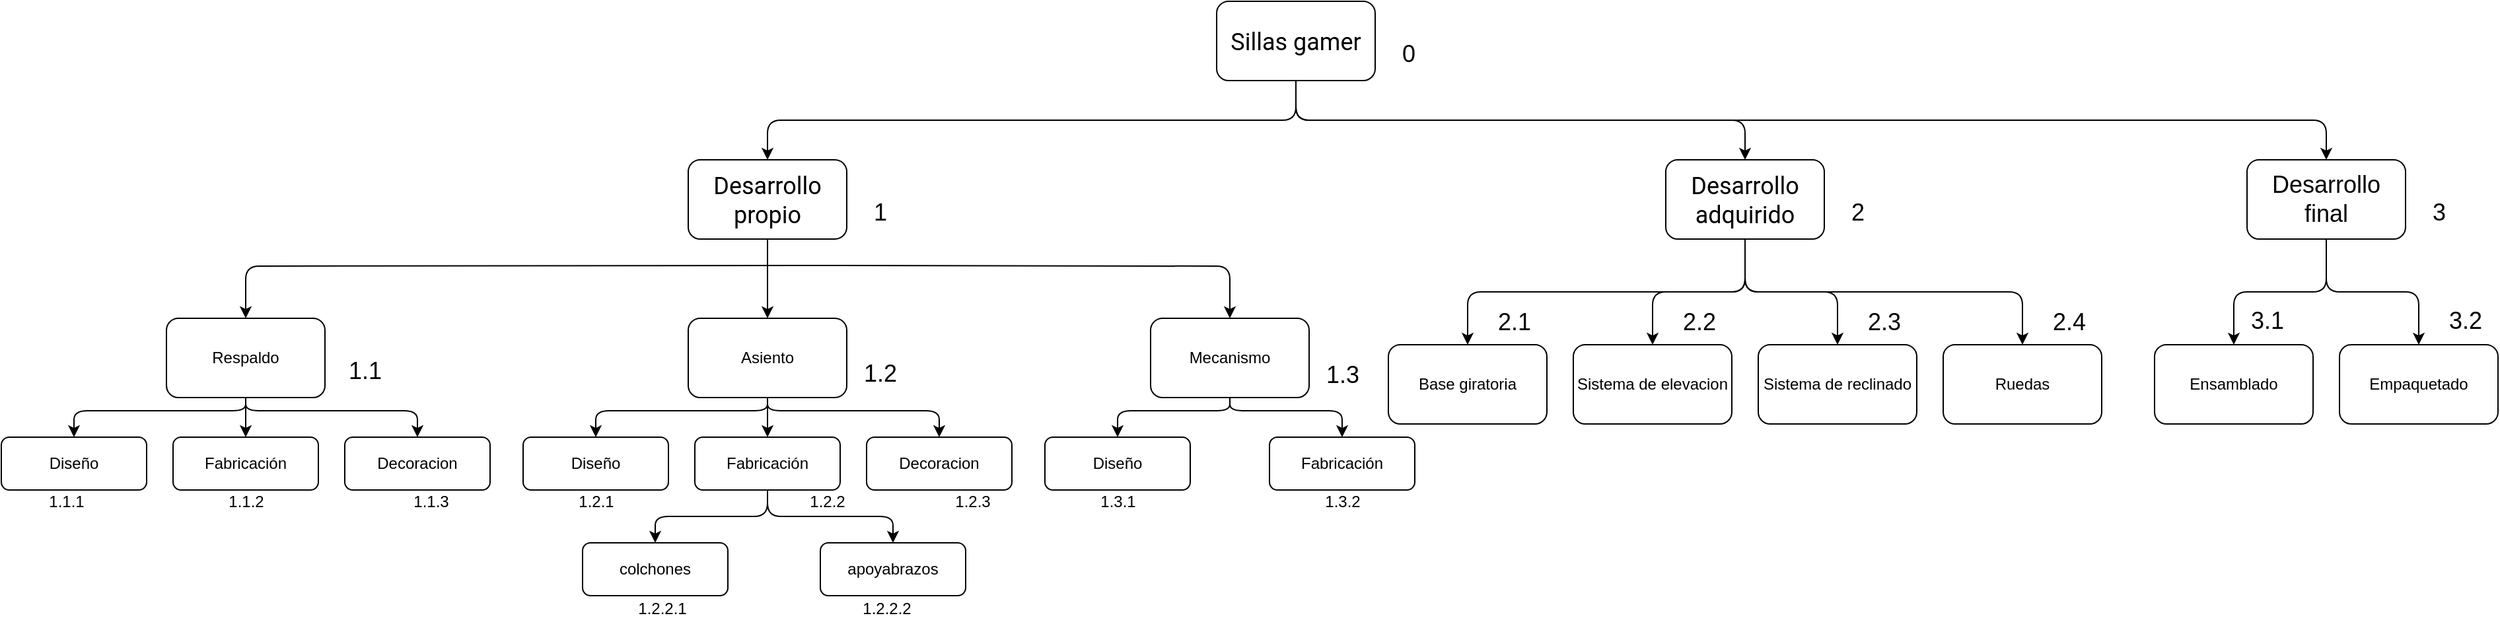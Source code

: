 <mxfile>
    <diagram name="Página-1" id="KFkluw_5Aya4DXpJ6sMD">
        <mxGraphModel dx="3552" dy="768" grid="1" gridSize="10" guides="1" tooltips="1" connect="1" arrows="0" fold="1" page="1" pageScale="1" pageWidth="827" pageHeight="1169" math="0" shadow="0">
            <root>
                <mxCell id="0"/>
                <mxCell id="1" parent="0"/>
                <mxCell id="dpo0z6-4YEzsYbV79hFR-18" style="edgeStyle=orthogonalEdgeStyle;rounded=1;orthogonalLoop=1;jettySize=auto;html=1;exitX=0.5;exitY=1;exitDx=0;exitDy=0;entryX=0.5;entryY=0;entryDx=0;entryDy=0;" parent="1" target="dpo0z6-4YEzsYbV79hFR-2" edge="1">
                    <mxGeometry relative="1" as="geometry">
                        <mxPoint x="-377" y="260" as="sourcePoint"/>
                    </mxGeometry>
                </mxCell>
                <mxCell id="dpo0z6-4YEzsYbV79hFR-21" style="edgeStyle=orthogonalEdgeStyle;rounded=1;orthogonalLoop=1;jettySize=auto;html=1;exitX=0.5;exitY=1;exitDx=0;exitDy=0;entryX=0.5;entryY=0;entryDx=0;entryDy=0;" parent="1" source="dpo0z6-4YEzsYbV79hFR-50" target="dpo0z6-4YEzsYbV79hFR-5" edge="1">
                    <mxGeometry relative="1" as="geometry">
                        <mxPoint x="-377" y="260" as="sourcePoint"/>
                        <Array as="points"/>
                    </mxGeometry>
                </mxCell>
                <mxCell id="dpo0z6-4YEzsYbV79hFR-23" style="edgeStyle=orthogonalEdgeStyle;rounded=1;orthogonalLoop=1;jettySize=auto;html=1;exitX=0.5;exitY=1;exitDx=0;exitDy=0;entryX=0.5;entryY=0;entryDx=0;entryDy=0;" parent="1" target="dpo0z6-4YEzsYbV79hFR-7" edge="1">
                    <mxGeometry relative="1" as="geometry">
                        <mxPoint x="-377" y="260" as="sourcePoint"/>
                    </mxGeometry>
                </mxCell>
                <mxCell id="dpo0z6-4YEzsYbV79hFR-1" value="&lt;font face=&quot;Roboto, sans-serif&quot;&gt;&lt;span style=&quot;font-size: 18px; white-space-collapse: preserve;&quot;&gt;Sillas gamer&lt;/span&gt;&lt;/font&gt;" style="rounded=1;whiteSpace=wrap;html=1;" parent="1" vertex="1">
                    <mxGeometry x="-60" y="60" width="120" height="60" as="geometry"/>
                </mxCell>
                <mxCell id="dpo0z6-4YEzsYbV79hFR-30" style="edgeStyle=orthogonalEdgeStyle;rounded=1;orthogonalLoop=1;jettySize=auto;html=1;exitX=0.5;exitY=1;exitDx=0;exitDy=0;entryX=0.5;entryY=0;entryDx=0;entryDy=0;" parent="1" source="dpo0z6-4YEzsYbV79hFR-2" target="dpo0z6-4YEzsYbV79hFR-27" edge="1">
                    <mxGeometry relative="1" as="geometry">
                        <Array as="points">
                            <mxPoint x="-795" y="370"/>
                            <mxPoint x="-925" y="370"/>
                        </Array>
                    </mxGeometry>
                </mxCell>
                <mxCell id="dpo0z6-4YEzsYbV79hFR-31" style="edgeStyle=orthogonalEdgeStyle;rounded=1;orthogonalLoop=1;jettySize=auto;html=1;exitX=0.5;exitY=1;exitDx=0;exitDy=0;entryX=0.5;entryY=0;entryDx=0;entryDy=0;" parent="1" source="dpo0z6-4YEzsYbV79hFR-2" target="dpo0z6-4YEzsYbV79hFR-14" edge="1">
                    <mxGeometry relative="1" as="geometry"/>
                </mxCell>
                <mxCell id="dpo0z6-4YEzsYbV79hFR-32" style="edgeStyle=orthogonalEdgeStyle;rounded=1;orthogonalLoop=1;jettySize=auto;html=1;exitX=0.5;exitY=1;exitDx=0;exitDy=0;entryX=0.5;entryY=0;entryDx=0;entryDy=0;" parent="1" source="dpo0z6-4YEzsYbV79hFR-2" target="dpo0z6-4YEzsYbV79hFR-24" edge="1">
                    <mxGeometry relative="1" as="geometry">
                        <Array as="points">
                            <mxPoint x="-795" y="370"/>
                            <mxPoint x="-665" y="370"/>
                        </Array>
                    </mxGeometry>
                </mxCell>
                <mxCell id="dpo0z6-4YEzsYbV79hFR-2" value="Respaldo" style="rounded=1;whiteSpace=wrap;html=1;" parent="1" vertex="1">
                    <mxGeometry x="-855" y="300" width="120" height="60" as="geometry"/>
                </mxCell>
                <mxCell id="dpo0z6-4YEzsYbV79hFR-5" value="Asiento" style="rounded=1;whiteSpace=wrap;html=1;" parent="1" vertex="1">
                    <mxGeometry x="-460" y="300" width="120" height="60" as="geometry"/>
                </mxCell>
                <mxCell id="dpo0z6-4YEzsYbV79hFR-7" value="Mecanismo" style="rounded=1;whiteSpace=wrap;html=1;" parent="1" vertex="1">
                    <mxGeometry x="-110" y="300" width="120" height="60" as="geometry"/>
                </mxCell>
                <mxCell id="dpo0z6-4YEzsYbV79hFR-14" value="Fabricación" style="rounded=1;whiteSpace=wrap;html=1;" parent="1" vertex="1">
                    <mxGeometry x="-850" y="390" width="110" height="40" as="geometry"/>
                </mxCell>
                <mxCell id="dpo0z6-4YEzsYbV79hFR-24" value="Decoracion" style="rounded=1;whiteSpace=wrap;html=1;" parent="1" vertex="1">
                    <mxGeometry x="-720" y="390" width="110" height="40" as="geometry"/>
                </mxCell>
                <mxCell id="dpo0z6-4YEzsYbV79hFR-27" value="Diseño" style="rounded=1;whiteSpace=wrap;html=1;" parent="1" vertex="1">
                    <mxGeometry x="-980" y="390" width="110" height="40" as="geometry"/>
                </mxCell>
                <mxCell id="dpo0z6-4YEzsYbV79hFR-39" style="edgeStyle=orthogonalEdgeStyle;rounded=1;orthogonalLoop=1;jettySize=auto;html=1;exitX=0.5;exitY=1;exitDx=0;exitDy=0;entryX=0.5;entryY=0;entryDx=0;entryDy=0;" parent="1" target="dpo0z6-4YEzsYbV79hFR-44" edge="1">
                    <mxGeometry relative="1" as="geometry">
                        <mxPoint x="-400" y="360" as="sourcePoint"/>
                        <Array as="points">
                            <mxPoint x="-400" y="370"/>
                            <mxPoint x="-530" y="370"/>
                        </Array>
                    </mxGeometry>
                </mxCell>
                <mxCell id="dpo0z6-4YEzsYbV79hFR-40" style="edgeStyle=orthogonalEdgeStyle;rounded=1;orthogonalLoop=1;jettySize=auto;html=1;exitX=0.5;exitY=1;exitDx=0;exitDy=0;entryX=0.5;entryY=0;entryDx=0;entryDy=0;" parent="1" target="dpo0z6-4YEzsYbV79hFR-42" edge="1">
                    <mxGeometry relative="1" as="geometry">
                        <mxPoint x="-400" y="360" as="sourcePoint"/>
                    </mxGeometry>
                </mxCell>
                <mxCell id="dpo0z6-4YEzsYbV79hFR-41" style="edgeStyle=orthogonalEdgeStyle;rounded=1;orthogonalLoop=1;jettySize=auto;html=1;exitX=0.5;exitY=1;exitDx=0;exitDy=0;entryX=0.5;entryY=0;entryDx=0;entryDy=0;" parent="1" target="dpo0z6-4YEzsYbV79hFR-43" edge="1">
                    <mxGeometry relative="1" as="geometry">
                        <mxPoint x="-400" y="360" as="sourcePoint"/>
                        <Array as="points">
                            <mxPoint x="-400" y="370"/>
                            <mxPoint x="-270" y="370"/>
                        </Array>
                    </mxGeometry>
                </mxCell>
                <mxCell id="dpo0z6-4YEzsYbV79hFR-47" style="edgeStyle=orthogonalEdgeStyle;rounded=1;orthogonalLoop=1;jettySize=auto;html=1;exitX=0.5;exitY=1;exitDx=0;exitDy=0;entryX=0.5;entryY=0;entryDx=0;entryDy=0;" parent="1" source="dpo0z6-4YEzsYbV79hFR-42" target="dpo0z6-4YEzsYbV79hFR-45" edge="1">
                    <mxGeometry relative="1" as="geometry"/>
                </mxCell>
                <mxCell id="dpo0z6-4YEzsYbV79hFR-48" style="edgeStyle=orthogonalEdgeStyle;rounded=1;orthogonalLoop=1;jettySize=auto;html=1;exitX=0.5;exitY=1;exitDx=0;exitDy=0;entryX=0.5;entryY=0;entryDx=0;entryDy=0;" parent="1" source="dpo0z6-4YEzsYbV79hFR-42" target="dpo0z6-4YEzsYbV79hFR-46" edge="1">
                    <mxGeometry relative="1" as="geometry"/>
                </mxCell>
                <mxCell id="dpo0z6-4YEzsYbV79hFR-42" value="Fabricación" style="rounded=1;whiteSpace=wrap;html=1;" parent="1" vertex="1">
                    <mxGeometry x="-455" y="390" width="110" height="40" as="geometry"/>
                </mxCell>
                <mxCell id="dpo0z6-4YEzsYbV79hFR-43" value="Decoracion" style="rounded=1;whiteSpace=wrap;html=1;" parent="1" vertex="1">
                    <mxGeometry x="-325" y="390" width="110" height="40" as="geometry"/>
                </mxCell>
                <mxCell id="dpo0z6-4YEzsYbV79hFR-44" value="Diseño" style="rounded=1;whiteSpace=wrap;html=1;" parent="1" vertex="1">
                    <mxGeometry x="-585" y="390" width="110" height="40" as="geometry"/>
                </mxCell>
                <mxCell id="dpo0z6-4YEzsYbV79hFR-45" value="colchones" style="rounded=1;whiteSpace=wrap;html=1;" parent="1" vertex="1">
                    <mxGeometry x="-540" y="470" width="110" height="40" as="geometry"/>
                </mxCell>
                <mxCell id="dpo0z6-4YEzsYbV79hFR-46" value="apoyabrazos" style="rounded=1;whiteSpace=wrap;html=1;" parent="1" vertex="1">
                    <mxGeometry x="-360" y="470" width="110" height="40" as="geometry"/>
                </mxCell>
                <mxCell id="dpo0z6-4YEzsYbV79hFR-50" value="&lt;font face=&quot;Roboto, sans-serif&quot;&gt;&lt;span style=&quot;font-size: 18px; white-space-collapse: preserve;&quot;&gt;Desarrollo propio&lt;/span&gt;&lt;/font&gt;" style="rounded=1;whiteSpace=wrap;html=1;" parent="1" vertex="1">
                    <mxGeometry x="-460" y="180" width="120" height="60" as="geometry"/>
                </mxCell>
                <mxCell id="dpo0z6-4YEzsYbV79hFR-51" style="edgeStyle=orthogonalEdgeStyle;rounded=1;orthogonalLoop=1;jettySize=auto;html=1;exitX=0.5;exitY=1;exitDx=0;exitDy=0;entryX=0.5;entryY=0;entryDx=0;entryDy=0;" parent="1" target="dpo0z6-4YEzsYbV79hFR-56" edge="1">
                    <mxGeometry relative="1" as="geometry">
                        <mxPoint x="-50" y="360" as="sourcePoint"/>
                        <Array as="points">
                            <mxPoint x="-50" y="370"/>
                            <mxPoint x="-135" y="370"/>
                        </Array>
                    </mxGeometry>
                </mxCell>
                <mxCell id="dpo0z6-4YEzsYbV79hFR-52" style="edgeStyle=orthogonalEdgeStyle;rounded=1;orthogonalLoop=1;jettySize=auto;html=1;exitX=0.5;exitY=1;exitDx=0;exitDy=0;entryX=0.5;entryY=0;entryDx=0;entryDy=0;" parent="1" target="dpo0z6-4YEzsYbV79hFR-54" edge="1">
                    <mxGeometry relative="1" as="geometry">
                        <mxPoint x="-50" y="360" as="sourcePoint"/>
                        <Array as="points">
                            <mxPoint x="-50" y="370"/>
                            <mxPoint x="35" y="370"/>
                        </Array>
                    </mxGeometry>
                </mxCell>
                <mxCell id="dpo0z6-4YEzsYbV79hFR-54" value="Fabricación" style="rounded=1;whiteSpace=wrap;html=1;" parent="1" vertex="1">
                    <mxGeometry x="-20" y="390" width="110" height="40" as="geometry"/>
                </mxCell>
                <mxCell id="dpo0z6-4YEzsYbV79hFR-56" value="Diseño" style="rounded=1;whiteSpace=wrap;html=1;" parent="1" vertex="1">
                    <mxGeometry x="-190" y="390" width="110" height="40" as="geometry"/>
                </mxCell>
                <mxCell id="2" value="&lt;font face=&quot;Roboto, sans-serif&quot;&gt;&lt;span style=&quot;font-size: 18px; white-space-collapse: preserve;&quot;&gt;Desarrollo adquirido&lt;/span&gt;&lt;/font&gt;" style="rounded=1;whiteSpace=wrap;html=1;" parent="1" vertex="1">
                    <mxGeometry x="280" y="180" width="120" height="60" as="geometry"/>
                </mxCell>
                <mxCell id="3" value="Base giratoria" style="rounded=1;whiteSpace=wrap;html=1;" parent="1" vertex="1">
                    <mxGeometry x="70" y="320" width="120" height="60" as="geometry"/>
                </mxCell>
                <mxCell id="5" value="Sistema de elevacion" style="rounded=1;whiteSpace=wrap;html=1;" parent="1" vertex="1">
                    <mxGeometry x="210" y="320" width="120" height="60" as="geometry"/>
                </mxCell>
                <mxCell id="6" value="Sistema de reclinado" style="rounded=1;whiteSpace=wrap;html=1;" parent="1" vertex="1">
                    <mxGeometry x="350" y="320" width="120" height="60" as="geometry"/>
                </mxCell>
                <mxCell id="7" value="Ruedas" style="rounded=1;whiteSpace=wrap;html=1;" parent="1" vertex="1">
                    <mxGeometry x="490" y="320" width="120" height="60" as="geometry"/>
                </mxCell>
                <mxCell id="12" style="edgeStyle=orthogonalEdgeStyle;rounded=1;orthogonalLoop=1;jettySize=auto;html=1;entryX=0.5;entryY=0;entryDx=0;entryDy=0;exitX=0.5;exitY=1;exitDx=0;exitDy=0;" parent="1" source="2" target="3" edge="1">
                    <mxGeometry relative="1" as="geometry">
                        <mxPoint x="360" y="260" as="sourcePoint"/>
                        <mxPoint x="-140.0" y="330" as="targetPoint"/>
                    </mxGeometry>
                </mxCell>
                <mxCell id="13" style="edgeStyle=orthogonalEdgeStyle;rounded=1;orthogonalLoop=1;jettySize=auto;html=1;entryX=0.5;entryY=0;entryDx=0;entryDy=0;exitX=0.5;exitY=1;exitDx=0;exitDy=0;" parent="1" source="2" target="7" edge="1">
                    <mxGeometry relative="1" as="geometry">
                        <mxPoint x="440.0" y="250" as="sourcePoint"/>
                        <mxPoint x="140.0" y="330" as="targetPoint"/>
                    </mxGeometry>
                </mxCell>
                <mxCell id="14" style="edgeStyle=orthogonalEdgeStyle;rounded=1;orthogonalLoop=1;jettySize=auto;html=1;entryX=0.5;entryY=0;entryDx=0;entryDy=0;exitX=0.5;exitY=1;exitDx=0;exitDy=0;" parent="1" source="2" target="6" edge="1">
                    <mxGeometry relative="1" as="geometry">
                        <mxPoint x="440.0" y="250" as="sourcePoint"/>
                        <mxPoint x="740" y="330" as="targetPoint"/>
                    </mxGeometry>
                </mxCell>
                <mxCell id="15" style="edgeStyle=orthogonalEdgeStyle;rounded=1;orthogonalLoop=1;jettySize=auto;html=1;entryX=0.5;entryY=0;entryDx=0;entryDy=0;exitX=0.5;exitY=1;exitDx=0;exitDy=0;" parent="1" source="2" target="5" edge="1">
                    <mxGeometry relative="1" as="geometry">
                        <mxPoint x="440.0" y="250" as="sourcePoint"/>
                        <mxPoint x="540" y="330" as="targetPoint"/>
                    </mxGeometry>
                </mxCell>
                <mxCell id="16" style="edgeStyle=orthogonalEdgeStyle;rounded=1;orthogonalLoop=1;jettySize=auto;html=1;exitX=0.5;exitY=1;exitDx=0;exitDy=0;" parent="1" source="dpo0z6-4YEzsYbV79hFR-1" target="2" edge="1">
                    <mxGeometry relative="1" as="geometry">
                        <mxPoint x="20.0" y="130" as="sourcePoint"/>
                        <mxPoint x="120" y="210" as="targetPoint"/>
                    </mxGeometry>
                </mxCell>
                <mxCell id="17" style="edgeStyle=orthogonalEdgeStyle;rounded=1;orthogonalLoop=1;jettySize=auto;html=1;exitX=0.5;exitY=1;exitDx=0;exitDy=0;entryX=0.5;entryY=0;entryDx=0;entryDy=0;" parent="1" source="dpo0z6-4YEzsYbV79hFR-1" target="dpo0z6-4YEzsYbV79hFR-50" edge="1">
                    <mxGeometry relative="1" as="geometry">
                        <mxPoint x="40.0" y="90.0" as="sourcePoint"/>
                        <mxPoint x="630.0" y="190" as="targetPoint"/>
                    </mxGeometry>
                </mxCell>
                <mxCell id="18" value="&lt;font style=&quot;font-size: 18px;&quot;&gt;Desarrollo final&lt;/font&gt;" style="rounded=1;whiteSpace=wrap;html=1;" parent="1" vertex="1">
                    <mxGeometry x="720" y="180" width="120" height="60" as="geometry"/>
                </mxCell>
                <mxCell id="20" style="edgeStyle=orthogonalEdgeStyle;rounded=1;orthogonalLoop=1;jettySize=auto;html=1;exitX=0.5;exitY=1;exitDx=0;exitDy=0;entryX=0.5;entryY=0;entryDx=0;entryDy=0;" parent="1" source="dpo0z6-4YEzsYbV79hFR-1" target="18" edge="1">
                    <mxGeometry relative="1" as="geometry">
                        <mxPoint x="600" y="70" as="sourcePoint"/>
                        <mxPoint x="1140" y="170" as="targetPoint"/>
                    </mxGeometry>
                </mxCell>
                <mxCell id="21" value="Ensamblado" style="rounded=1;whiteSpace=wrap;html=1;" parent="1" vertex="1">
                    <mxGeometry x="650" y="320" width="120" height="60" as="geometry"/>
                </mxCell>
                <mxCell id="22" value="Empaquetado" style="rounded=1;whiteSpace=wrap;html=1;" parent="1" vertex="1">
                    <mxGeometry x="790" y="320" width="120" height="60" as="geometry"/>
                </mxCell>
                <mxCell id="24" style="edgeStyle=orthogonalEdgeStyle;rounded=1;orthogonalLoop=1;jettySize=auto;html=1;entryX=0.5;entryY=0;entryDx=0;entryDy=0;exitX=0.5;exitY=1;exitDx=0;exitDy=0;" parent="1" source="18" target="22" edge="1">
                    <mxGeometry relative="1" as="geometry">
                        <mxPoint x="790" y="260" as="sourcePoint"/>
                        <mxPoint x="860" y="340" as="targetPoint"/>
                    </mxGeometry>
                </mxCell>
                <mxCell id="25" style="edgeStyle=orthogonalEdgeStyle;rounded=1;orthogonalLoop=1;jettySize=auto;html=1;entryX=0.5;entryY=0;entryDx=0;entryDy=0;exitX=0.5;exitY=1;exitDx=0;exitDy=0;" parent="1" source="18" target="21" edge="1">
                    <mxGeometry relative="1" as="geometry">
                        <mxPoint x="790" y="250" as="sourcePoint"/>
                        <mxPoint x="860" y="330" as="targetPoint"/>
                    </mxGeometry>
                </mxCell>
                <mxCell id="26" value="0" style="text;html=1;align=center;verticalAlign=middle;resizable=0;points=[];autosize=1;strokeColor=none;fillColor=none;fontSize=18;" parent="1" vertex="1">
                    <mxGeometry x="70" y="80" width="30" height="40" as="geometry"/>
                </mxCell>
                <mxCell id="27" value="1" style="text;html=1;align=center;verticalAlign=middle;resizable=0;points=[];autosize=1;strokeColor=none;fillColor=none;fontSize=18;" parent="1" vertex="1">
                    <mxGeometry x="-330" y="200" width="30" height="40" as="geometry"/>
                </mxCell>
                <mxCell id="28" value="2" style="text;html=1;align=center;verticalAlign=middle;resizable=0;points=[];autosize=1;strokeColor=none;fillColor=none;fontSize=18;" parent="1" vertex="1">
                    <mxGeometry x="410" y="200" width="30" height="40" as="geometry"/>
                </mxCell>
                <mxCell id="29" value="3&lt;span style=&quot;color: rgba(0, 0, 0, 0); font-family: monospace; font-size: 0px; text-align: start;&quot;&gt;%3CmxGraphModel%3E%3Croot%3E%3CmxCell%20id%3D%220%22%2F%3E%3CmxCell%20id%3D%221%22%20parent%3D%220%22%2F%3E%3CmxCell%20id%3D%222%22%20value%3D%222%22%20style%3D%22text%3Bhtml%3D1%3Balign%3Dcenter%3BverticalAlign%3Dmiddle%3Bresizable%3D0%3Bpoints%3D%5B%5D%3Bautosize%3D1%3BstrokeColor%3Dnone%3BfillColor%3Dnone%3BfontSize%3D18%3B%22%20vertex%3D%221%22%20parent%3D%221%22%3E%3CmxGeometry%20x%3D%22410%22%20y%3D%22200%22%20width%3D%2230%22%20height%3D%2240%22%20as%3D%22geometry%22%2F%3E%3C%2FmxCell%3E%3C%2Froot%3E%3C%2FmxGraphModel%3E&lt;/span&gt;" style="text;html=1;align=center;verticalAlign=middle;resizable=0;points=[];autosize=1;strokeColor=none;fillColor=none;fontSize=18;" parent="1" vertex="1">
                    <mxGeometry x="850" y="200" width="30" height="40" as="geometry"/>
                </mxCell>
                <mxCell id="30" value="3.1" style="text;html=1;align=center;verticalAlign=middle;resizable=0;points=[];autosize=1;strokeColor=none;fillColor=none;fontSize=18;" parent="1" vertex="1">
                    <mxGeometry x="710" y="282" width="50" height="40" as="geometry"/>
                </mxCell>
                <mxCell id="31" value="3.2&lt;span style=&quot;color: rgba(0, 0, 0, 0); font-family: monospace; font-size: 0px; text-align: start;&quot;&gt;%3CmxGraphModel%3E%3Croot%3E%3CmxCell%20id%3D%220%22%2F%3E%3CmxCell%20id%3D%221%22%20parent%3D%220%22%2F%3E%3CmxCell%20id%3D%222%22%20value%3D%223.1%22%20style%3D%22text%3Bhtml%3D1%3Balign%3Dcenter%3BverticalAlign%3Dmiddle%3Bresizable%3D0%3Bpoints%3D%5B%5D%3Bautosize%3D1%3BstrokeColor%3Dnone%3BfillColor%3Dnone%3BfontSize%3D18%3B%22%20vertex%3D%221%22%20parent%3D%221%22%3E%3CmxGeometry%20x%3D%22710%22%20y%3D%22282%22%20width%3D%2250%22%20height%3D%2240%22%20as%3D%22geometry%22%2F%3E%3C%2FmxCell%3E%3C%2Froot%3E%3C%2FmxGraphModel%3E&lt;/span&gt;" style="text;html=1;align=center;verticalAlign=middle;resizable=0;points=[];autosize=1;strokeColor=none;fillColor=none;fontSize=18;" parent="1" vertex="1">
                    <mxGeometry x="860" y="282" width="50" height="40" as="geometry"/>
                </mxCell>
                <mxCell id="32" value="2.4" style="text;html=1;align=center;verticalAlign=middle;resizable=0;points=[];autosize=1;strokeColor=none;fillColor=none;fontSize=18;" parent="1" vertex="1">
                    <mxGeometry x="560" y="283" width="50" height="40" as="geometry"/>
                </mxCell>
                <mxCell id="33" value="2.3" style="text;html=1;align=center;verticalAlign=middle;resizable=0;points=[];autosize=1;strokeColor=none;fillColor=none;fontSize=18;" parent="1" vertex="1">
                    <mxGeometry x="420" y="283" width="50" height="40" as="geometry"/>
                </mxCell>
                <mxCell id="34" value="2.2&lt;span style=&quot;color: rgba(0, 0, 0, 0); font-family: monospace; font-size: 0px; text-align: start;&quot;&gt;%3CmxGraphModel%3E%3Croot%3E%3CmxCell%20id%3D%220%22%2F%3E%3CmxCell%20id%3D%221%22%20parent%3D%220%22%2F%3E%3CmxCell%20id%3D%222%22%20value%3D%223.1%22%20style%3D%22text%3Bhtml%3D1%3Balign%3Dcenter%3BverticalAlign%3Dmiddle%3Bresizable%3D0%3Bpoints%3D%5B%5D%3Bautosize%3D1%3BstrokeColor%3Dnone%3BfillColor%3Dnone%3BfontSize%3D18%3B%22%20vertex%3D%221%22%20parent%3D%221%22%3E%3CmxGeometry%20x%3D%22710%22%20y%3D%22282%22%20width%3D%2250%22%20height%3D%2240%22%20as%3D%22geometry%22%2F%3E%3C%2FmxCell%3E%3C%2Froot%3E%3C%2FmxGraphModel%3E&lt;/span&gt;" style="text;html=1;align=center;verticalAlign=middle;resizable=0;points=[];autosize=1;strokeColor=none;fillColor=none;fontSize=18;" parent="1" vertex="1">
                    <mxGeometry x="280" y="283" width="50" height="40" as="geometry"/>
                </mxCell>
                <mxCell id="35" value="2.1&lt;span style=&quot;color: rgba(0, 0, 0, 0); font-family: monospace; font-size: 0px; text-align: start;&quot;&gt;%3CmxGraphModel%3E%3Croot%3E%3CmxCell%20id%3D%220%22%2F%3E%3CmxCell%20id%3D%221%22%20parent%3D%220%22%2F%3E%3CmxCell%20id%3D%222%22%20value%3D%223.1%22%20style%3D%22text%3Bhtml%3D1%3Balign%3Dcenter%3BverticalAlign%3Dmiddle%3Bresizable%3D0%3Bpoints%3D%5B%5D%3Bautosize%3D1%3BstrokeColor%3Dnone%3BfillColor%3Dnone%3BfontSize%3D18%3B%22%20vertex%3D%221%22%20parent%3D%221%22%3E%3CmxGeometry%20x%3D%22710%22%20y%3D%22282%22%20width%3D%2250%22%20height%3D%2240%22%20as%3D%22geometry%22%2F%3E%3C%2FmxCell%3E%3C%2Froot%3E%3C%2FmxGraphModel%3E&lt;/span&gt;" style="text;html=1;align=center;verticalAlign=middle;resizable=0;points=[];autosize=1;strokeColor=none;fillColor=none;fontSize=18;" parent="1" vertex="1">
                    <mxGeometry x="140" y="283" width="50" height="40" as="geometry"/>
                </mxCell>
                <mxCell id="36" value="1.3&lt;span style=&quot;color: rgba(0, 0, 0, 0); font-family: monospace; font-size: 0px; text-align: start;&quot;&gt;%3CmxGraphModel%3E%3Croot%3E%3CmxCell%20id%3D%220%22%2F%3E%3CmxCell%20id%3D%221%22%20parent%3D%220%22%2F%3E%3CmxCell%20id%3D%222%22%20value%3D%223.1%22%20style%3D%22text%3Bhtml%3D1%3Balign%3Dcenter%3BverticalAlign%3Dmiddle%3Bresizable%3D0%3Bpoints%3D%5B%5D%3Bautosize%3D1%3BstrokeColor%3Dnone%3BfillColor%3Dnone%3BfontSize%3D18%3B%22%20vertex%3D%221%22%20parent%3D%221%22%3E%3CmxGeometry%20x%3D%22710%22%20y%3D%22282%22%20width%3D%2250%22%20height%3D%2240%22%20as%3D%22geometry%22%2F%3E%3C%2FmxCell%3E%3C%2Froot%3E%3C%2FmxGraphModel%3E&lt;/span&gt;" style="text;html=1;align=center;verticalAlign=middle;resizable=0;points=[];autosize=1;strokeColor=none;fillColor=none;fontSize=18;" parent="1" vertex="1">
                    <mxGeometry x="10" y="323" width="50" height="40" as="geometry"/>
                </mxCell>
                <mxCell id="37" value="1.2" style="text;html=1;align=center;verticalAlign=middle;resizable=0;points=[];autosize=1;strokeColor=none;fillColor=none;fontSize=18;" parent="1" vertex="1">
                    <mxGeometry x="-340" y="322" width="50" height="40" as="geometry"/>
                </mxCell>
                <mxCell id="38" value="1.1" style="text;html=1;align=center;verticalAlign=middle;resizable=0;points=[];autosize=1;strokeColor=none;fillColor=none;fontSize=18;" parent="1" vertex="1">
                    <mxGeometry x="-730" y="320" width="50" height="40" as="geometry"/>
                </mxCell>
                <mxCell id="39" value="1.1.1" style="text;html=1;align=center;verticalAlign=middle;resizable=0;points=[];autosize=1;strokeColor=none;fillColor=none;" vertex="1" parent="1">
                    <mxGeometry x="-956" y="424" width="50" height="30" as="geometry"/>
                </mxCell>
                <mxCell id="40" value="1.1.2&lt;span style=&quot;color: rgba(0, 0, 0, 0); font-family: monospace; font-size: 0px; text-align: start;&quot;&gt;%3CmxGraphModel%3E%3Croot%3E%3CmxCell%20id%3D%220%22%2F%3E%3CmxCell%20id%3D%221%22%20parent%3D%220%22%2F%3E%3CmxCell%20id%3D%222%22%20value%3D%221.1.1%22%20style%3D%22text%3Bhtml%3D1%3Balign%3Dcenter%3BverticalAlign%3Dmiddle%3Bresizable%3D0%3Bpoints%3D%5B%5D%3Bautosize%3D1%3BstrokeColor%3Dnone%3BfillColor%3Dnone%3B%22%20vertex%3D%221%22%20parent%3D%221%22%3E%3CmxGeometry%20x%3D%22-956%22%20y%3D%22424%22%20width%3D%2250%22%20height%3D%2230%22%20as%3D%22geometry%22%2F%3E%3C%2FmxCell%3E%3C%2Froot%3E%3C%2FmxGraphModel%3E&lt;/span&gt;" style="text;html=1;align=center;verticalAlign=middle;resizable=0;points=[];autosize=1;strokeColor=none;fillColor=none;" vertex="1" parent="1">
                    <mxGeometry x="-820" y="424" width="50" height="30" as="geometry"/>
                </mxCell>
                <mxCell id="41" value="1.1.3&lt;span style=&quot;color: rgba(0, 0, 0, 0); font-family: monospace; font-size: 0px; text-align: start;&quot;&gt;%3CmxGraphModel%3E%3Croot%3E%3CmxCell%20id%3D%220%22%2F%3E%3CmxCell%20id%3D%221%22%20parent%3D%220%22%2F%3E%3CmxCell%20id%3D%222%22%20value%3D%221.1.1%22%20style%3D%22text%3Bhtml%3D1%3Balign%3Dcenter%3BverticalAlign%3Dmiddle%3Bresizable%3D0%3Bpoints%3D%5B%5D%3Bautosize%3D1%3BstrokeColor%3Dnone%3BfillColor%3Dnone%3B%22%20vertex%3D%221%22%20parent%3D%221%22%3E%3CmxGeometry%20x%3D%22-956%22%20y%3D%22424%22%20width%3D%2250%22%20height%3D%2230%22%20as%3D%22geometry%22%2F%3E%3C%2FmxCell%3E%3C%2Froot%3E%3C%2FmxGraphModel%33&lt;/span&gt;" style="text;html=1;align=center;verticalAlign=middle;resizable=0;points=[];autosize=1;strokeColor=none;fillColor=none;" vertex="1" parent="1">
                    <mxGeometry x="-680" y="424" width="50" height="30" as="geometry"/>
                </mxCell>
                <mxCell id="42" value="1.2.1&lt;span style=&quot;color: rgba(0, 0, 0, 0); font-family: monospace; font-size: 0px; text-align: start;&quot;&gt;%3CmxGraphModel%3E%3Croot%3E%3CmxCell%20id%3D%220%22%2F%3E%3CmxCell%20id%3D%221%22%20parent%3D%220%22%2F%3E%3CmxCell%20id%3D%222%22%20value%3D%221.1.1%22%20style%3D%22text%3Bhtml%3D1%3Balign%3Dcenter%3BverticalAlign%3Dmiddle%3Bresizable%3D0%3Bpoints%3D%5B%5D%3Bautosize%3D1%3BstrokeColor%3Dnone%3BfillColor%3Dnone%3B%22%20vertex%3D%221%22%20parent%3D%221%22%3E%3CmxGeometry%20x%3D%22-956%22%20y%3D%22424%22%20width%3D%2250%22%20height%3D%2230%22%20as%3D%22geometry%22%2F%3E%3C%2FmxCell%3E%3C%2Froot%3E%3C%2FmxGraphModel%3&lt;/span&gt;" style="text;html=1;align=center;verticalAlign=middle;resizable=0;points=[];autosize=1;strokeColor=none;fillColor=none;" vertex="1" parent="1">
                    <mxGeometry x="-555" y="424" width="50" height="30" as="geometry"/>
                </mxCell>
                <mxCell id="43" value="1.2.2&lt;span style=&quot;color: rgba(0, 0, 0, 0); font-family: monospace; font-size: 0px; text-align: start;&quot;&gt;%3CmxGraphModel%3E%3Croot%3E%3CmxCell%20id%3D%220%22%2F%3E%3CmxCell%20id%3D%221%22%20parent%3D%220%22%2F%3E%3CmxCell%20id%3D%222%22%20value%3D%221.1.1%22%20style%3D%22text%3Bhtml%3D1%3Balign%3Dcenter%3BverticalAlign%3Dmiddle%3Bresizable%3D0%3Bpoints%3D%5B%5D%3Bautosize%3D1%3BstrokeColor%3Dnone%3BfillColor%3Dnone%3B%22%20vertex%3D%221%22%20parent%3D%221%22%3E%3CmxGeometry%20x%3D%22-956%22%20y%3D%22424%22%20width%3D%2250%22%20height%3D%2230%22%20as%3D%22geometry%22%2F%3E%3C%2FmxCell%3E%3C%2Froot%3E%3C%2FmxGraphModel%2&lt;/span&gt;" style="text;html=1;align=center;verticalAlign=middle;resizable=0;points=[];autosize=1;strokeColor=none;fillColor=none;" vertex="1" parent="1">
                    <mxGeometry x="-380" y="424" width="50" height="30" as="geometry"/>
                </mxCell>
                <mxCell id="44" value="1.2.3&lt;span style=&quot;color: rgba(0, 0, 0, 0); font-family: monospace; font-size: 0px; text-align: start;&quot;&gt;%3CmxGraphModel%3E%3Croot%3E%3CmxCell%20id%3D%220%22%2F%3E%3CmxCell%20id%3D%221%22%20parent%3D%220%22%2F%3E%3CmxCell%20id%3D%222%22%20value%3D%221.1.1%22%20style%3D%22text%3Bhtml%3D1%3Balign%3Dcenter%3BverticalAlign%3Dmiddle%3Bresizable%3D0%3Bpoints%3D%5B%5D%3Bautosize%3D1%3BstrokeColor%3Dnone%3BfillColor%3Dnone%3B%22%20vertex%3D%221%22%20parent%3D%221%22%3E%3CmxGeometry%20x%3D%22-956%22%20y%3D%22424%22%20width%3D%2250%22%20height%3D%2230%22%20as%3D%22geometry%22%2F%3E%3C%2FmxCell%3E%3C%2Froot%3E%3C%2FmxGraphModel%2&lt;/span&gt;" style="text;html=1;align=center;verticalAlign=middle;resizable=0;points=[];autosize=1;strokeColor=none;fillColor=none;" vertex="1" parent="1">
                    <mxGeometry x="-270" y="424" width="50" height="30" as="geometry"/>
                </mxCell>
                <mxCell id="45" value="1.3.1" style="text;html=1;align=center;verticalAlign=middle;resizable=0;points=[];autosize=1;strokeColor=none;fillColor=none;" vertex="1" parent="1">
                    <mxGeometry x="-160" y="424" width="50" height="30" as="geometry"/>
                </mxCell>
                <mxCell id="46" value="1.3.2" style="text;html=1;align=center;verticalAlign=middle;resizable=0;points=[];autosize=1;strokeColor=none;fillColor=none;" vertex="1" parent="1">
                    <mxGeometry x="10" y="424" width="50" height="30" as="geometry"/>
                </mxCell>
                <mxCell id="47" value="1.2.2.1" style="text;html=1;align=center;verticalAlign=middle;resizable=0;points=[];autosize=1;strokeColor=none;fillColor=none;" vertex="1" parent="1">
                    <mxGeometry x="-510" y="505" width="60" height="30" as="geometry"/>
                </mxCell>
                <mxCell id="48" value="1.2.2.2" style="text;html=1;align=center;verticalAlign=middle;resizable=0;points=[];autosize=1;strokeColor=none;fillColor=none;" vertex="1" parent="1">
                    <mxGeometry x="-340" y="505" width="60" height="30" as="geometry"/>
                </mxCell>
            </root>
        </mxGraphModel>
    </diagram>
</mxfile>